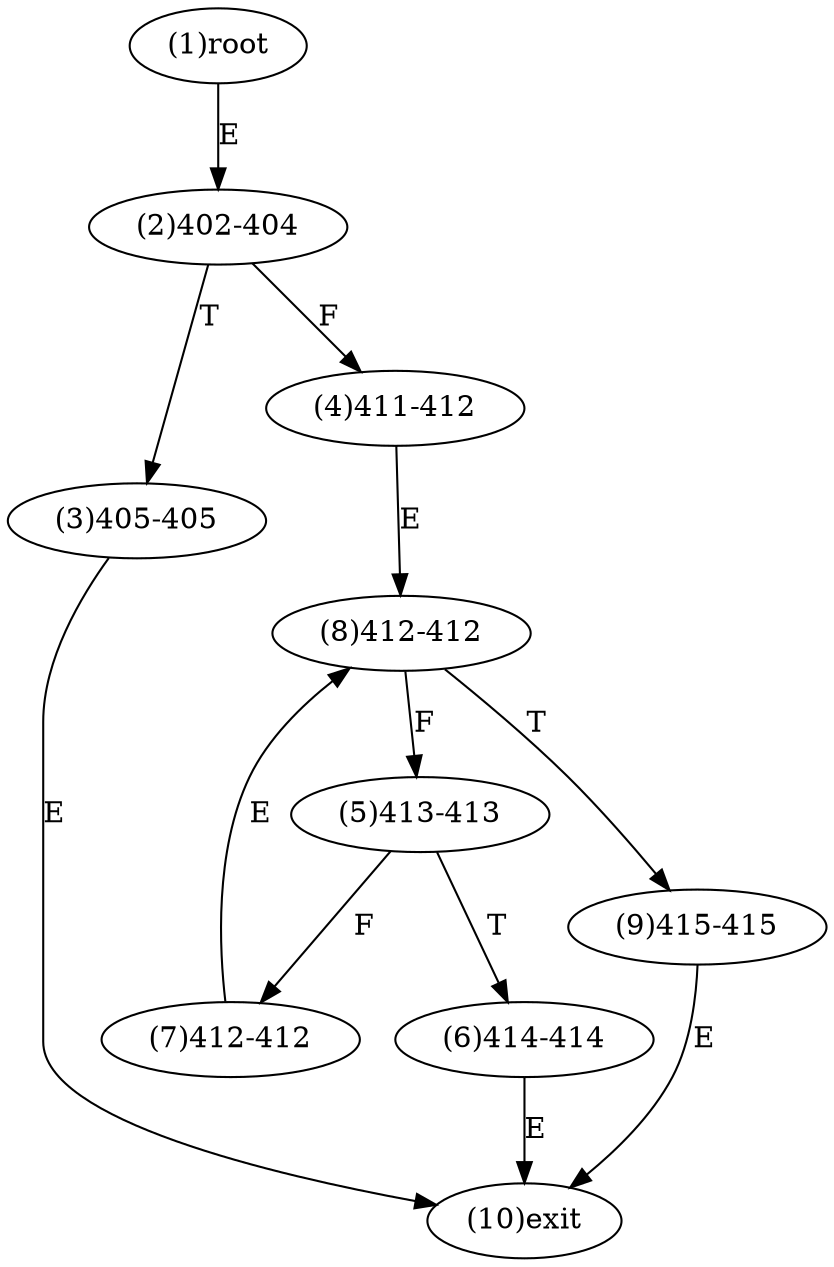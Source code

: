 digraph "" { 
1[ label="(1)root"];
2[ label="(2)402-404"];
3[ label="(3)405-405"];
4[ label="(4)411-412"];
5[ label="(5)413-413"];
6[ label="(6)414-414"];
7[ label="(7)412-412"];
8[ label="(8)412-412"];
9[ label="(9)415-415"];
10[ label="(10)exit"];
1->2[ label="E"];
2->4[ label="F"];
2->3[ label="T"];
3->10[ label="E"];
4->8[ label="E"];
5->7[ label="F"];
5->6[ label="T"];
6->10[ label="E"];
7->8[ label="E"];
8->5[ label="F"];
8->9[ label="T"];
9->10[ label="E"];
}
